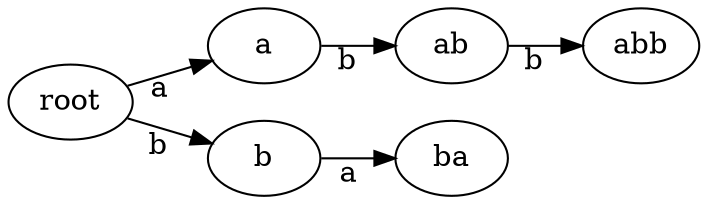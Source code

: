 digraph {
  splines=true;
  rankdir=LR;
  root [id="root"];
  a [id="a"];
  ab [id="ab"];
  abb [id="abb"];
  b [id="b"];
  ba [id="ba"];
  root -> a [xlabel="a"];
  a -> ab [xlabel="b"];
  ab -> abb [xlabel="b"];
  root -> b [xlabel="b"];
  b -> ba [xlabel="a"];
}

